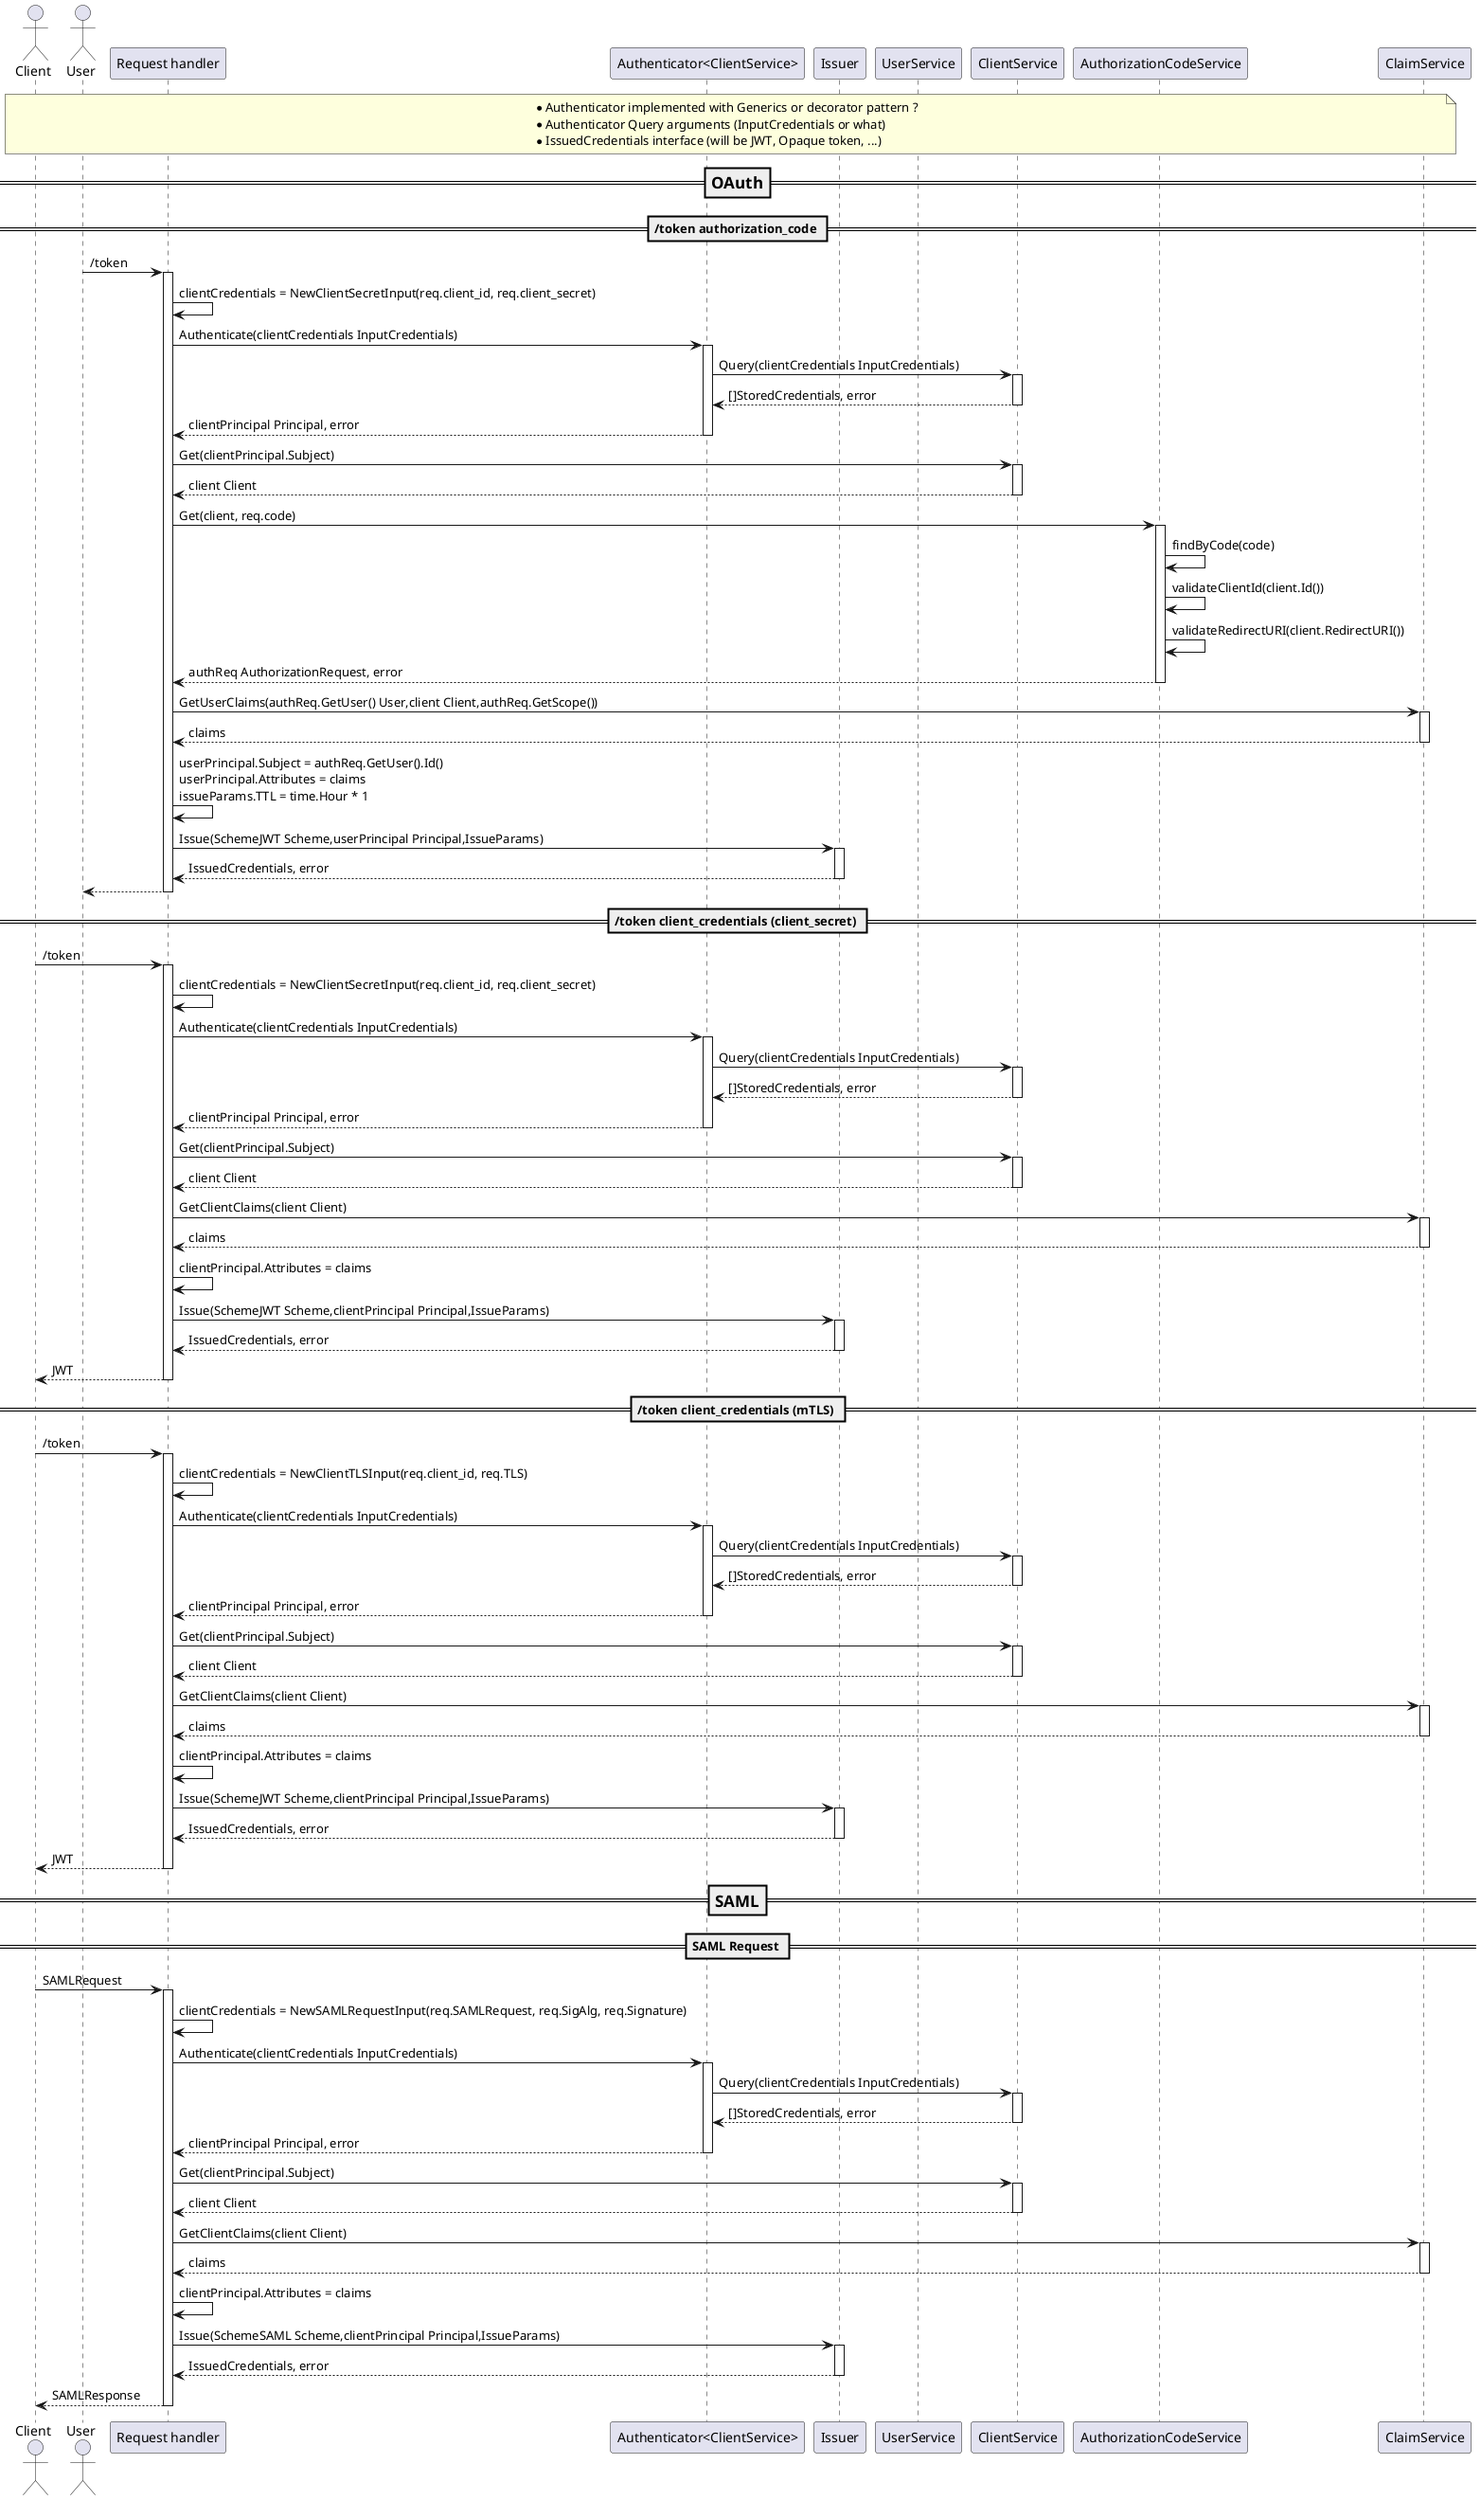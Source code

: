 @startuml auth

actor "Client" as ac
actor "User" as au
participant "Request handler" as rh
participant "Authenticator<ClientService>" as auc
participant "Issuer" as iss
participant "UserService" as us
participant "ClientService" as cs
participant "AuthorizationCodeService" as acs
participant "ClaimService" as cls

note across
    * Authenticator implemented with Generics or decorator pattern ?
    * Authenticator Query arguments (InputCredentials or what)
    * IssuedCredentials interface (will be JWT, Opaque token, ...)
end note

=== OAuth ==

== /token authorization_code ==
au -> rh ++ : /token
rh -> rh : clientCredentials = NewClientSecretInput(req.client_id, req.client_secret)
rh -> auc ++ : Authenticate(clientCredentials InputCredentials)
auc -> cs ++ : Query(clientCredentials InputCredentials)
return []StoredCredentials, error
return clientPrincipal Principal, error
rh -> cs ++ : Get(clientPrincipal.Subject)
return client Client
rh -> acs ++ : Get(client, req.code)
acs -> acs : findByCode(code)
acs -> acs : validateClientId(client.Id())
acs -> acs : validateRedirectURI(client.RedirectURI())
return authReq AuthorizationRequest, error
rh -> cls ++ : GetUserClaims(authReq.GetUser() User,client Client,authReq.GetScope())
return claims
rh -> rh : userPrincipal.Subject = authReq.GetUser().Id()\nuserPrincipal.Attributes = claims\nissueParams.TTL = time.Hour * 1
rh -> iss ++ : Issue(SchemeJWT Scheme,userPrincipal Principal,IssueParams)
return IssuedCredentials, error
return

== /token client_credentials (client_secret) ==
ac -> rh ++ : /token
rh -> rh : clientCredentials = NewClientSecretInput(req.client_id, req.client_secret)
rh -> auc ++ : Authenticate(clientCredentials InputCredentials)
auc -> cs ++ : Query(clientCredentials InputCredentials)
return []StoredCredentials, error
return clientPrincipal Principal, error
rh -> cs ++ : Get(clientPrincipal.Subject)
return client Client
rh -> cls ++ : GetClientClaims(client Client)
return claims
rh -> rh : clientPrincipal.Attributes = claims
rh -> iss ++ : Issue(SchemeJWT Scheme,clientPrincipal Principal,IssueParams)
return IssuedCredentials, error
return JWT

== /token client_credentials (mTLS) ==
ac -> rh ++ : /token
rh -> rh : clientCredentials = NewClientTLSInput(req.client_id, req.TLS)
rh -> auc ++ : Authenticate(clientCredentials InputCredentials)
auc -> cs ++ : Query(clientCredentials InputCredentials)
return []StoredCredentials, error
return clientPrincipal Principal, error
rh -> cs ++ : Get(clientPrincipal.Subject)
return client Client
rh -> cls ++ : GetClientClaims(client Client)
return claims
rh -> rh : clientPrincipal.Attributes = claims
rh -> iss ++ : Issue(SchemeJWT Scheme,clientPrincipal Principal,IssueParams)
return IssuedCredentials, error
return JWT

=== SAML ==
== SAML Request ==
ac -> rh ++ : SAMLRequest
rh -> rh : clientCredentials = NewSAMLRequestInput(req.SAMLRequest, req.SigAlg, req.Signature)
rh -> auc ++ : Authenticate(clientCredentials InputCredentials)
auc -> cs ++ : Query(clientCredentials InputCredentials)
return []StoredCredentials, error
return clientPrincipal Principal, error
rh -> cs ++ : Get(clientPrincipal.Subject)
return client Client
rh -> cls ++ : GetClientClaims(client Client)
return claims
rh -> rh : clientPrincipal.Attributes = claims
rh -> iss ++ : Issue(SchemeSAML Scheme,clientPrincipal Principal,IssueParams)
return IssuedCredentials, error
return SAMLResponse

@enduml
